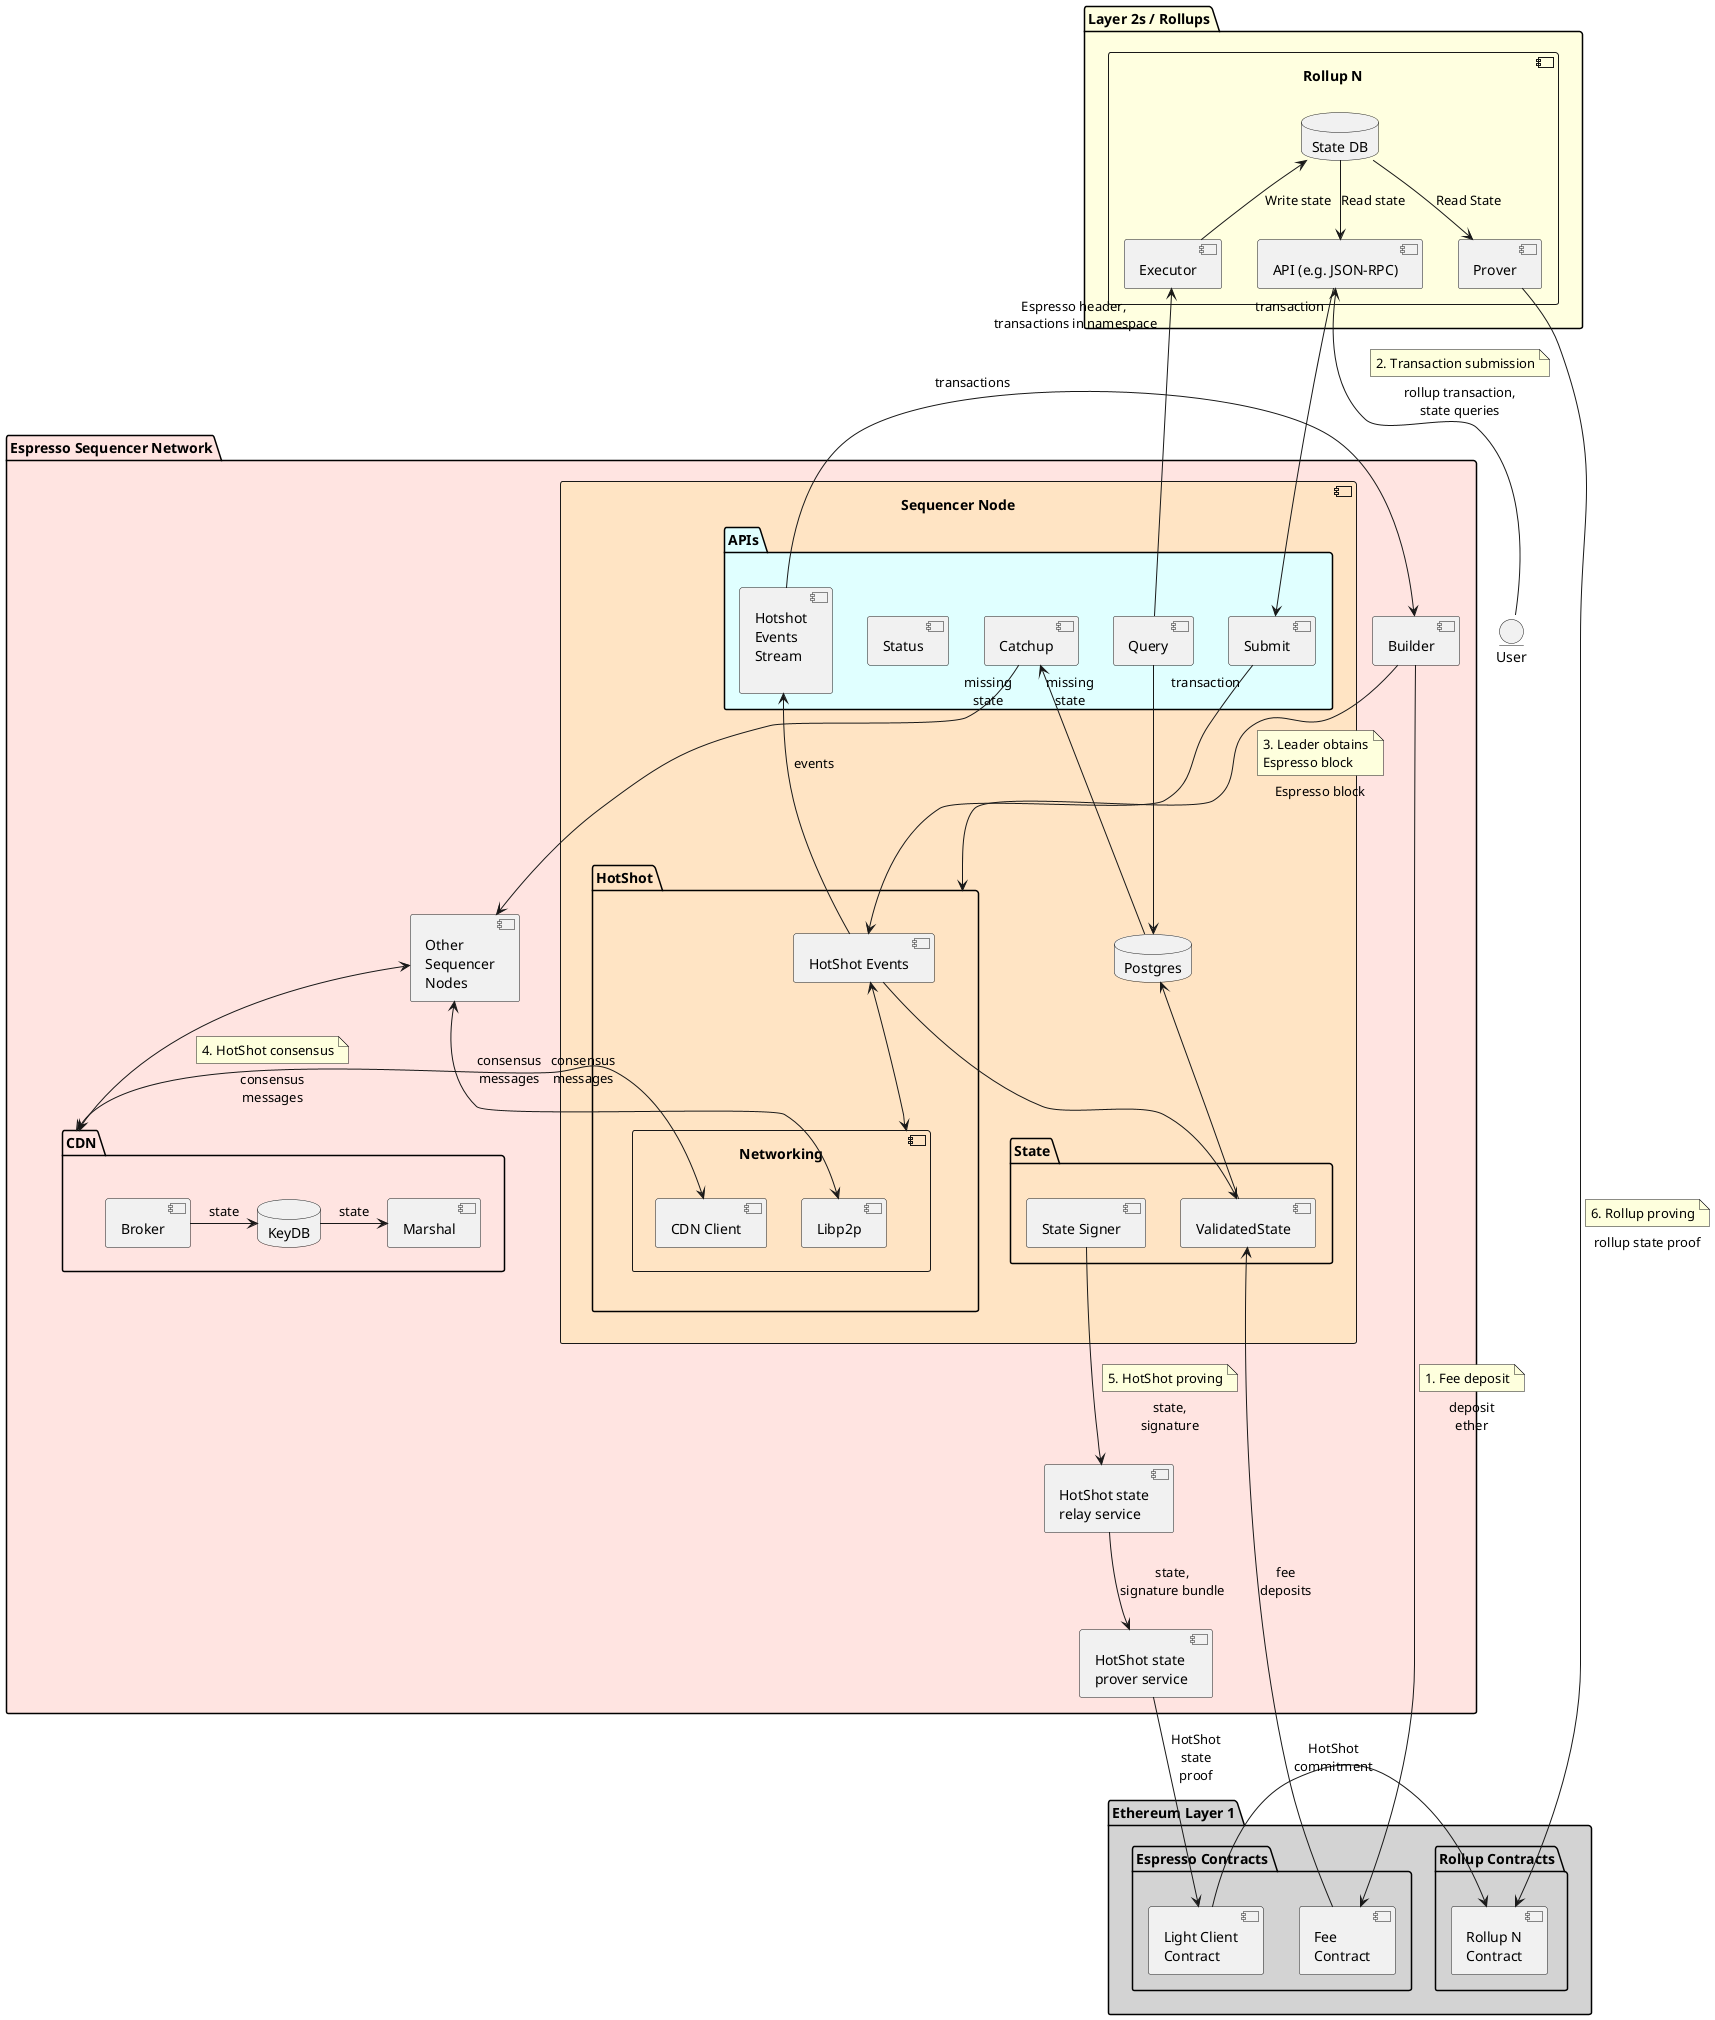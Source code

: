@startuml

skinparam package<<Layout>> {
  borderColor Transparent
  backgroundColor Transparent
  fontColor Transparent
  stereotypeFontColor Transparent
}

package "Espresso Sequencer Network" as Network #MistyRose {
    package CDNLayout <<Layout>> {
        component "Other\nSequencer\nNodes" as Nodes
        package CDN {
            component Broker
            component Marshal
            database KeyDB
        }
    }

    'CDN Layout
    Broker -> KeyDB: state
    KeyDB -> Marshal: state
    Nodes <--> CDN: consensus\nmessages
    note top of link
        4. HotShot consensus
    end note

    component "Sequencer Node" as Seq #Bisque {
        database "Postgres" as DB
        package APIs #LightCyan {
            component "Submit" as Submit
            component "Hotshot\nEvents\nStream\n" as EventsStream
            component "Catchup" as Catchup
            component "Status"
            component "Query" as Query
        }
        package HotShot {
            component "Networking"{
                component Libp2p
                component "CDN Client"
            }
            Libp2p -[hidden]left-> "CDN Client"
            component "HotShot Events" as Events
        }

        package State as State {
            component "State Signer" as Signer
            component "ValidatedState" as Validated
        }
    }
    component "HotShot state\nprover service" as HSProver
    component "HotShot state\nrelay service" as Relay
    component "Builder" as Builder
}

' Network
Nodes <-- Catchup: " " "missing\nstate"
Nodes <--> Libp2p: consensus\nmessages
"CDN Client" <--> CDN: consensus\nmessages

' HotShot state
Signer -down-> Relay: state,\nsignature
note top of link
    5. HotShot proving
end note
Relay --> HSProver: state,\nsignature bundle

' Builder
Builder --> HotShot: Espresso block
note top of link
    3. Leader obtains
    Espresso block
end note
EventsStream -> Builder: transactions

' Events
Networking <-up-> Events
Events -up-> EventsStream: events
Events -down-> Validated

' Storage
Query --> DB
Validated -up-> DB
DB --> Catchup: " " "missing\nstate"

package "Layer 2s / Rollups" as L2s #LightYellow {
    component "Rollup N" as L2 {
        component "API (e.g. JSON-RPC)" as L2_RPC
        component Executor as L2_Exec
        component Prover as L2_Prover
        database "State DB" as L2_State
    }
}
package "Ethereum Layer 1" as L1 #LightGray {
    package "Espresso Contracts" as Esp_L1 {
        component "Light Client\nContract" as LC_L1
        component "Fee\nContract" as Fee_L1
    }
    package "Rollup Contracts" {
        component "Rollup N\nContract" as L2_L1
    }
}

' Transaction submission
entity User
User -Up-> L2_RPC : rollup transaction,\nstate queries
note top of link
    2. Transaction submission
end note
L2_RPC --> Submit : "transaction" " "
Submit -> Events: "transaction" " "
Query -up-> L2_Exec : " " "Espresso header,\n transactions in namespace"

' L1 details
HSProver -down-> LC_L1 : HotShot\nstate\nproof
L2_Prover -> L2_L1 : rollup state proof
note top of link
    6. Rollup proving
end note
LC_L1 -> L2_L1 : HotShot\ncommitment

' L2 details
L2_RPC <-up- L2_State : Read state
L2_Exec -up-> L2_State : Write state
L2_Prover <-up- L2_State : Read State

Builder --> Fee_L1: deposit\nether
note top of link
    1. Fee deposit
end note
Fee_L1 -up-> Validated: fee\ndeposits

@enduml
